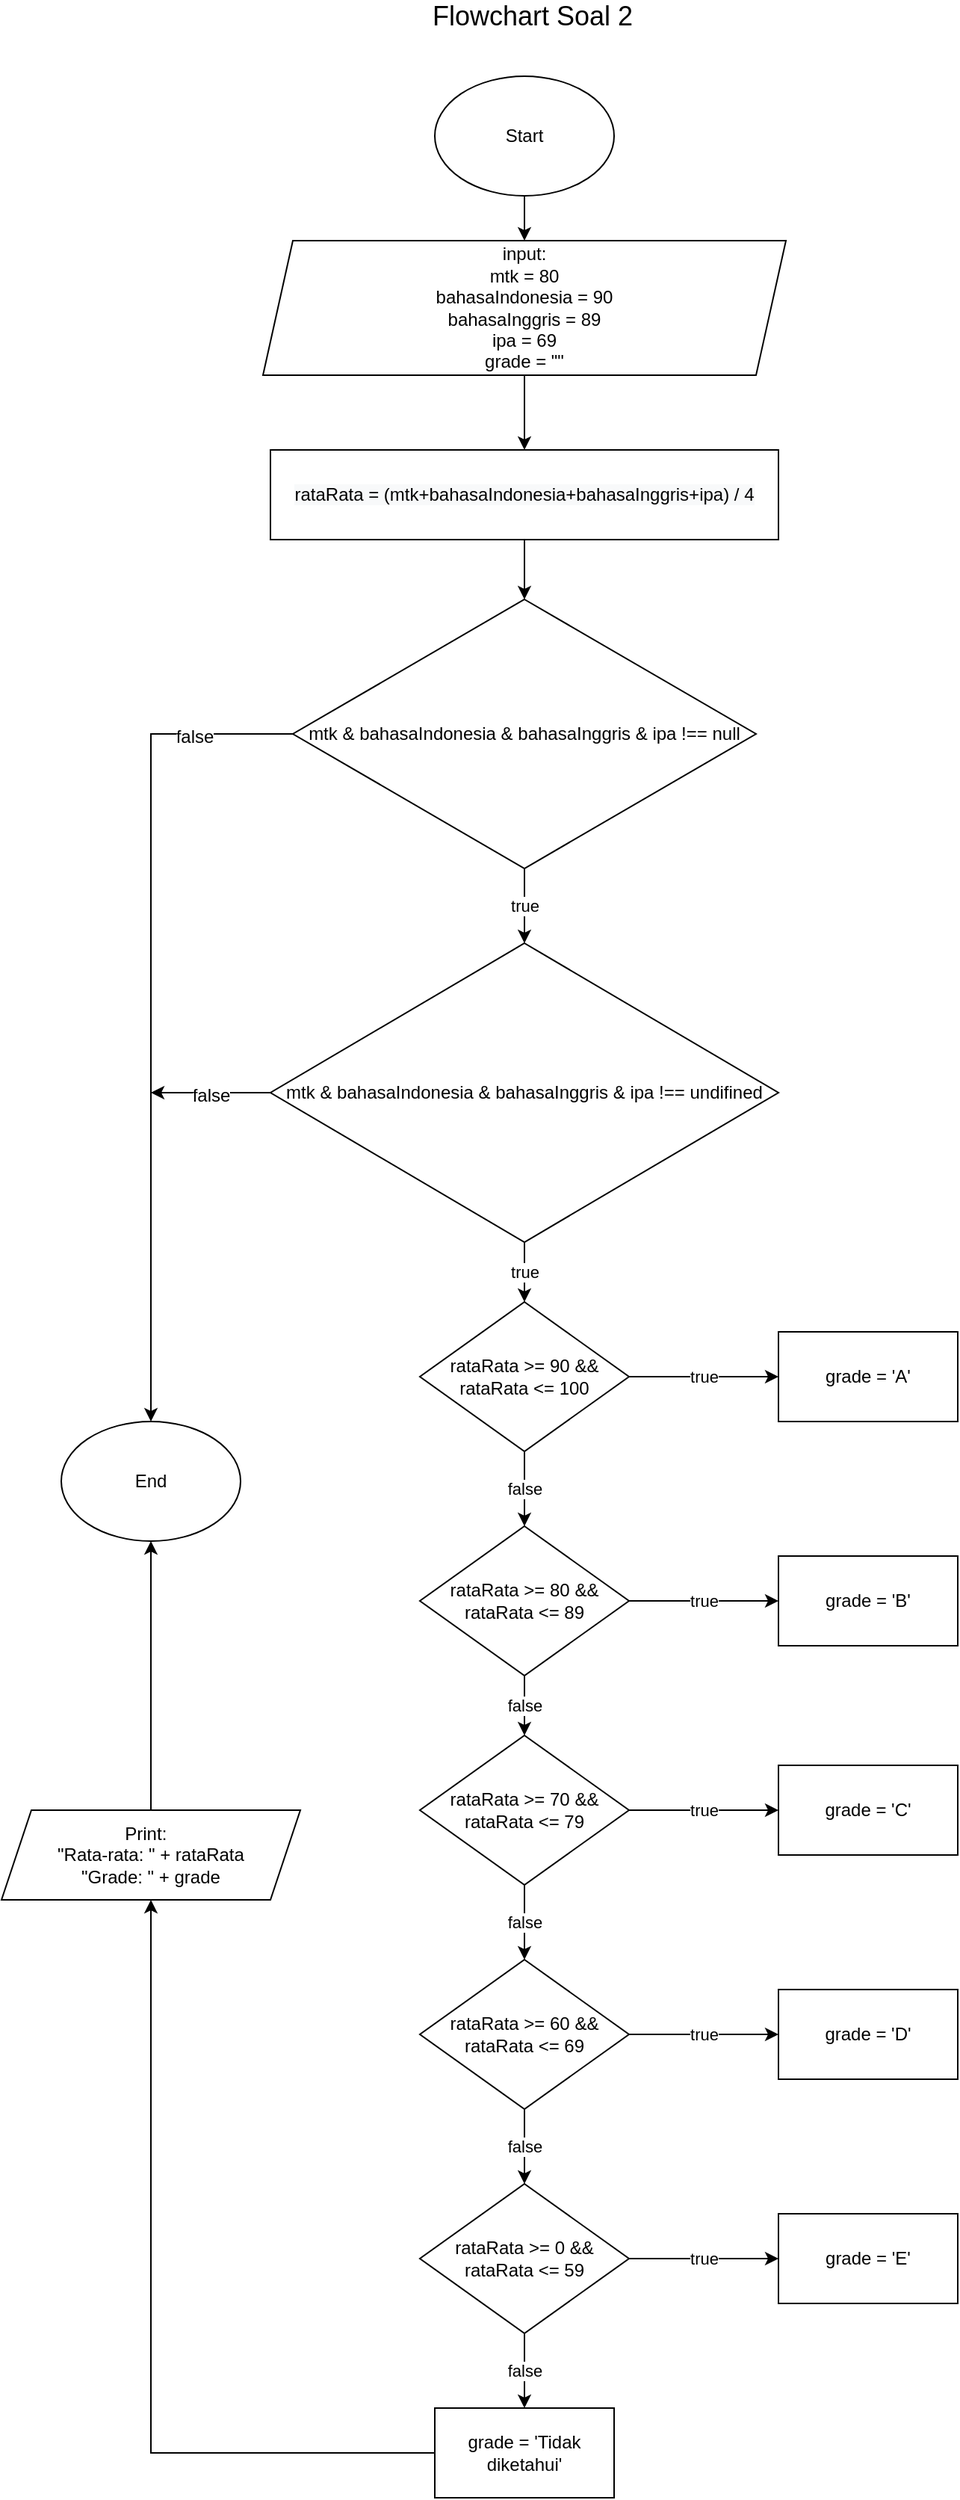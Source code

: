 <mxfile version="16.2.7" type="device"><diagram id="xowBBMi6ZR9xraDSZSre" name="Page-1"><mxGraphModel dx="1209" dy="680" grid="1" gridSize="10" guides="1" tooltips="1" connect="1" arrows="1" fold="1" page="1" pageScale="1" pageWidth="850" pageHeight="1100" math="0" shadow="0"><root><mxCell id="0"/><mxCell id="1" parent="0"/><mxCell id="H1BQMLPbZAXEhC3kqlF9-4" value="" style="edgeStyle=orthogonalEdgeStyle;rounded=0;orthogonalLoop=1;jettySize=auto;html=1;" parent="1" source="H1BQMLPbZAXEhC3kqlF9-1" target="H1BQMLPbZAXEhC3kqlF9-3" edge="1"><mxGeometry relative="1" as="geometry"/></mxCell><mxCell id="H1BQMLPbZAXEhC3kqlF9-1" value="Start" style="ellipse;whiteSpace=wrap;html=1;" parent="1" vertex="1"><mxGeometry x="350" y="70" width="120" height="80" as="geometry"/></mxCell><mxCell id="H1BQMLPbZAXEhC3kqlF9-2" value="&lt;font style=&quot;font-size: 18px&quot;&gt;Flowchart Soal 2&lt;/font&gt;" style="text;html=1;align=center;verticalAlign=middle;resizable=0;points=[];autosize=1;strokeColor=none;fillColor=none;" parent="1" vertex="1"><mxGeometry x="340" y="20" width="150" height="20" as="geometry"/></mxCell><mxCell id="deKHAE5V-_4dGz9UGFiu-5" value="" style="edgeStyle=orthogonalEdgeStyle;rounded=0;orthogonalLoop=1;jettySize=auto;html=1;" parent="1" source="H1BQMLPbZAXEhC3kqlF9-3" target="deKHAE5V-_4dGz9UGFiu-2" edge="1"><mxGeometry relative="1" as="geometry"/></mxCell><mxCell id="H1BQMLPbZAXEhC3kqlF9-3" value="input:&lt;br&gt;mtk = 80&lt;br&gt;bahasaIndonesia = 90&lt;br&gt;bahasaInggris = 89&lt;br&gt;ipa = 69&lt;br&gt;grade = &quot;&quot;" style="shape=parallelogram;perimeter=parallelogramPerimeter;whiteSpace=wrap;html=1;fixedSize=1;" parent="1" vertex="1"><mxGeometry x="235" y="180" width="350" height="90" as="geometry"/></mxCell><mxCell id="H1BQMLPbZAXEhC3kqlF9-12" value="true" style="edgeStyle=orthogonalEdgeStyle;rounded=0;orthogonalLoop=1;jettySize=auto;html=1;" parent="1" source="H1BQMLPbZAXEhC3kqlF9-5" target="H1BQMLPbZAXEhC3kqlF9-11" edge="1"><mxGeometry relative="1" as="geometry"/></mxCell><mxCell id="deKHAE5V-_4dGz9UGFiu-11" value="&lt;font style=&quot;font-size: 12px&quot;&gt;false&lt;/font&gt;" style="edgeStyle=orthogonalEdgeStyle;rounded=0;orthogonalLoop=1;jettySize=auto;html=1;fontSize=18;entryX=0.5;entryY=0;entryDx=0;entryDy=0;" parent="1" source="H1BQMLPbZAXEhC3kqlF9-5" target="deKHAE5V-_4dGz9UGFiu-9" edge="1"><mxGeometry x="-0.763" relative="1" as="geometry"><mxPoint x="150" y="1120" as="targetPoint"/><mxPoint as="offset"/></mxGeometry></mxCell><mxCell id="H1BQMLPbZAXEhC3kqlF9-5" value="mtk &amp;amp; bahasaIndonesia &amp;amp; bahasaInggris &amp;amp; ipa !== null" style="rhombus;whiteSpace=wrap;html=1;" parent="1" vertex="1"><mxGeometry x="255" y="420" width="310" height="180" as="geometry"/></mxCell><mxCell id="H1BQMLPbZAXEhC3kqlF9-45" value="true" style="edgeStyle=orthogonalEdgeStyle;rounded=0;orthogonalLoop=1;jettySize=auto;html=1;" parent="1" source="H1BQMLPbZAXEhC3kqlF9-11" target="H1BQMLPbZAXEhC3kqlF9-15" edge="1"><mxGeometry relative="1" as="geometry"/></mxCell><mxCell id="deKHAE5V-_4dGz9UGFiu-12" value="&lt;font style=&quot;font-size: 12px&quot;&gt;false&lt;/font&gt;" style="edgeStyle=orthogonalEdgeStyle;rounded=0;orthogonalLoop=1;jettySize=auto;html=1;fontSize=18;" parent="1" source="H1BQMLPbZAXEhC3kqlF9-11" edge="1"><mxGeometry relative="1" as="geometry"><mxPoint x="160" y="750" as="targetPoint"/></mxGeometry></mxCell><mxCell id="H1BQMLPbZAXEhC3kqlF9-11" value="mtk &amp;amp; bahasaIndonesia &amp;amp; bahasaInggris &amp;amp; ipa !== undifined" style="rhombus;whiteSpace=wrap;html=1;" parent="1" vertex="1"><mxGeometry x="240" y="650" width="340" height="200" as="geometry"/></mxCell><mxCell id="H1BQMLPbZAXEhC3kqlF9-17" value="true" style="edgeStyle=orthogonalEdgeStyle;rounded=0;orthogonalLoop=1;jettySize=auto;html=1;" parent="1" source="H1BQMLPbZAXEhC3kqlF9-15" target="H1BQMLPbZAXEhC3kqlF9-16" edge="1"><mxGeometry relative="1" as="geometry"><mxPoint as="offset"/></mxGeometry></mxCell><mxCell id="H1BQMLPbZAXEhC3kqlF9-22" value="false" style="edgeStyle=orthogonalEdgeStyle;rounded=0;orthogonalLoop=1;jettySize=auto;html=1;" parent="1" source="H1BQMLPbZAXEhC3kqlF9-15" target="H1BQMLPbZAXEhC3kqlF9-21" edge="1"><mxGeometry relative="1" as="geometry"/></mxCell><mxCell id="H1BQMLPbZAXEhC3kqlF9-15" value="rataRata &amp;gt;= 90 &amp;amp;&amp;amp; rataRata &amp;lt;= 100" style="rhombus;whiteSpace=wrap;html=1;" parent="1" vertex="1"><mxGeometry x="340" y="890" width="140" height="100" as="geometry"/></mxCell><mxCell id="H1BQMLPbZAXEhC3kqlF9-16" value="grade = 'A'" style="rounded=0;whiteSpace=wrap;html=1;" parent="1" vertex="1"><mxGeometry x="580" y="910" width="120" height="60" as="geometry"/></mxCell><mxCell id="H1BQMLPbZAXEhC3kqlF9-27" value="false" style="edgeStyle=orthogonalEdgeStyle;rounded=0;orthogonalLoop=1;jettySize=auto;html=1;" parent="1" source="H1BQMLPbZAXEhC3kqlF9-21" target="H1BQMLPbZAXEhC3kqlF9-24" edge="1"><mxGeometry relative="1" as="geometry"/></mxCell><mxCell id="H1BQMLPbZAXEhC3kqlF9-36" value="true" style="edgeStyle=orthogonalEdgeStyle;rounded=0;orthogonalLoop=1;jettySize=auto;html=1;" parent="1" source="H1BQMLPbZAXEhC3kqlF9-21" target="H1BQMLPbZAXEhC3kqlF9-32" edge="1"><mxGeometry relative="1" as="geometry"/></mxCell><mxCell id="H1BQMLPbZAXEhC3kqlF9-21" value="rataRata &amp;gt;= 80 &amp;amp;&amp;amp; rataRata &amp;lt;= 89" style="rhombus;whiteSpace=wrap;html=1;" parent="1" vertex="1"><mxGeometry x="340" y="1040" width="140" height="100" as="geometry"/></mxCell><mxCell id="H1BQMLPbZAXEhC3kqlF9-28" value="false" style="edgeStyle=orthogonalEdgeStyle;rounded=0;orthogonalLoop=1;jettySize=auto;html=1;" parent="1" source="H1BQMLPbZAXEhC3kqlF9-24" target="H1BQMLPbZAXEhC3kqlF9-25" edge="1"><mxGeometry relative="1" as="geometry"/></mxCell><mxCell id="H1BQMLPbZAXEhC3kqlF9-37" value="true" style="edgeStyle=orthogonalEdgeStyle;rounded=0;orthogonalLoop=1;jettySize=auto;html=1;" parent="1" source="H1BQMLPbZAXEhC3kqlF9-24" target="H1BQMLPbZAXEhC3kqlF9-33" edge="1"><mxGeometry relative="1" as="geometry"/></mxCell><mxCell id="H1BQMLPbZAXEhC3kqlF9-24" value="rataRata &amp;gt;= 70 &amp;amp;&amp;amp; rataRata &amp;lt;= 79" style="rhombus;whiteSpace=wrap;html=1;" parent="1" vertex="1"><mxGeometry x="340" y="1180" width="140" height="100" as="geometry"/></mxCell><mxCell id="H1BQMLPbZAXEhC3kqlF9-29" value="false" style="edgeStyle=orthogonalEdgeStyle;rounded=0;orthogonalLoop=1;jettySize=auto;html=1;" parent="1" source="H1BQMLPbZAXEhC3kqlF9-25" target="H1BQMLPbZAXEhC3kqlF9-26" edge="1"><mxGeometry relative="1" as="geometry"/></mxCell><mxCell id="H1BQMLPbZAXEhC3kqlF9-38" value="true" style="edgeStyle=orthogonalEdgeStyle;rounded=0;orthogonalLoop=1;jettySize=auto;html=1;" parent="1" source="H1BQMLPbZAXEhC3kqlF9-25" target="H1BQMLPbZAXEhC3kqlF9-34" edge="1"><mxGeometry relative="1" as="geometry"/></mxCell><mxCell id="H1BQMLPbZAXEhC3kqlF9-25" value="rataRata &amp;gt;= 60 &amp;amp;&amp;amp; rataRata &amp;lt;= 69" style="rhombus;whiteSpace=wrap;html=1;" parent="1" vertex="1"><mxGeometry x="340" y="1330" width="140" height="100" as="geometry"/></mxCell><mxCell id="H1BQMLPbZAXEhC3kqlF9-31" value="false" style="edgeStyle=orthogonalEdgeStyle;rounded=0;orthogonalLoop=1;jettySize=auto;html=1;" parent="1" source="H1BQMLPbZAXEhC3kqlF9-26" target="H1BQMLPbZAXEhC3kqlF9-30" edge="1"><mxGeometry relative="1" as="geometry"/></mxCell><mxCell id="H1BQMLPbZAXEhC3kqlF9-39" value="true" style="edgeStyle=orthogonalEdgeStyle;rounded=0;orthogonalLoop=1;jettySize=auto;html=1;" parent="1" source="H1BQMLPbZAXEhC3kqlF9-26" target="H1BQMLPbZAXEhC3kqlF9-35" edge="1"><mxGeometry relative="1" as="geometry"/></mxCell><mxCell id="H1BQMLPbZAXEhC3kqlF9-26" value="rataRata &amp;gt;= 0 &amp;amp;&amp;amp; rataRata &amp;lt;= 59" style="rhombus;whiteSpace=wrap;html=1;" parent="1" vertex="1"><mxGeometry x="340" y="1480" width="140" height="100" as="geometry"/></mxCell><mxCell id="deKHAE5V-_4dGz9UGFiu-8" value="" style="edgeStyle=orthogonalEdgeStyle;rounded=0;orthogonalLoop=1;jettySize=auto;html=1;fontSize=18;" parent="1" source="H1BQMLPbZAXEhC3kqlF9-30" target="deKHAE5V-_4dGz9UGFiu-7" edge="1"><mxGeometry relative="1" as="geometry"/></mxCell><mxCell id="H1BQMLPbZAXEhC3kqlF9-30" value="grade = 'Tidak diketahui'" style="rounded=0;whiteSpace=wrap;html=1;" parent="1" vertex="1"><mxGeometry x="350" y="1630" width="120" height="60" as="geometry"/></mxCell><mxCell id="H1BQMLPbZAXEhC3kqlF9-32" value="grade = 'B'" style="rounded=0;whiteSpace=wrap;html=1;" parent="1" vertex="1"><mxGeometry x="580" y="1060" width="120" height="60" as="geometry"/></mxCell><mxCell id="H1BQMLPbZAXEhC3kqlF9-33" value="grade = 'C'" style="rounded=0;whiteSpace=wrap;html=1;" parent="1" vertex="1"><mxGeometry x="580" y="1200" width="120" height="60" as="geometry"/></mxCell><mxCell id="H1BQMLPbZAXEhC3kqlF9-34" value="grade = 'D'" style="rounded=0;whiteSpace=wrap;html=1;" parent="1" vertex="1"><mxGeometry x="580" y="1350" width="120" height="60" as="geometry"/></mxCell><mxCell id="H1BQMLPbZAXEhC3kqlF9-35" value="grade = 'E'" style="rounded=0;whiteSpace=wrap;html=1;" parent="1" vertex="1"><mxGeometry x="580" y="1500" width="120" height="60" as="geometry"/></mxCell><mxCell id="deKHAE5V-_4dGz9UGFiu-6" value="" style="edgeStyle=orthogonalEdgeStyle;rounded=0;orthogonalLoop=1;jettySize=auto;html=1;" parent="1" source="deKHAE5V-_4dGz9UGFiu-2" target="H1BQMLPbZAXEhC3kqlF9-5" edge="1"><mxGeometry relative="1" as="geometry"/></mxCell><mxCell id="deKHAE5V-_4dGz9UGFiu-2" value="&#10;&#10;&lt;span style=&quot;color: rgb(0, 0, 0); font-family: helvetica; font-size: 12px; font-style: normal; font-weight: 400; letter-spacing: normal; text-align: center; text-indent: 0px; text-transform: none; word-spacing: 0px; background-color: rgb(248, 249, 250); display: inline; float: none;&quot;&gt;rataRata = (mtk+bahasaIndonesia+bahasaInggris+ipa) / 4&lt;/span&gt;&#10;&#10;" style="rounded=0;whiteSpace=wrap;html=1;" parent="1" vertex="1"><mxGeometry x="240" y="320" width="340" height="60" as="geometry"/></mxCell><mxCell id="deKHAE5V-_4dGz9UGFiu-10" value="" style="edgeStyle=orthogonalEdgeStyle;rounded=0;orthogonalLoop=1;jettySize=auto;html=1;fontSize=18;" parent="1" source="deKHAE5V-_4dGz9UGFiu-7" target="deKHAE5V-_4dGz9UGFiu-9" edge="1"><mxGeometry relative="1" as="geometry"/></mxCell><mxCell id="deKHAE5V-_4dGz9UGFiu-7" value="Print:&amp;nbsp;&amp;nbsp;&lt;br&gt;&quot;Rata-rata: &quot; + rataRata&lt;br&gt;&quot;Grade: &quot; + grade" style="shape=parallelogram;perimeter=parallelogramPerimeter;whiteSpace=wrap;html=1;fixedSize=1;" parent="1" vertex="1"><mxGeometry x="60" y="1230" width="200" height="60" as="geometry"/></mxCell><mxCell id="deKHAE5V-_4dGz9UGFiu-9" value="End" style="ellipse;whiteSpace=wrap;html=1;" parent="1" vertex="1"><mxGeometry x="100" y="970" width="120" height="80" as="geometry"/></mxCell></root></mxGraphModel></diagram></mxfile>